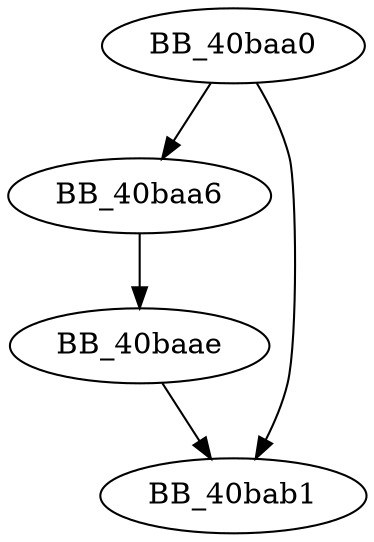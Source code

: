 DiGraph sub_40BAA0{
BB_40baa0->BB_40baa6
BB_40baa0->BB_40bab1
BB_40baa6->BB_40baae
BB_40baae->BB_40bab1
}
